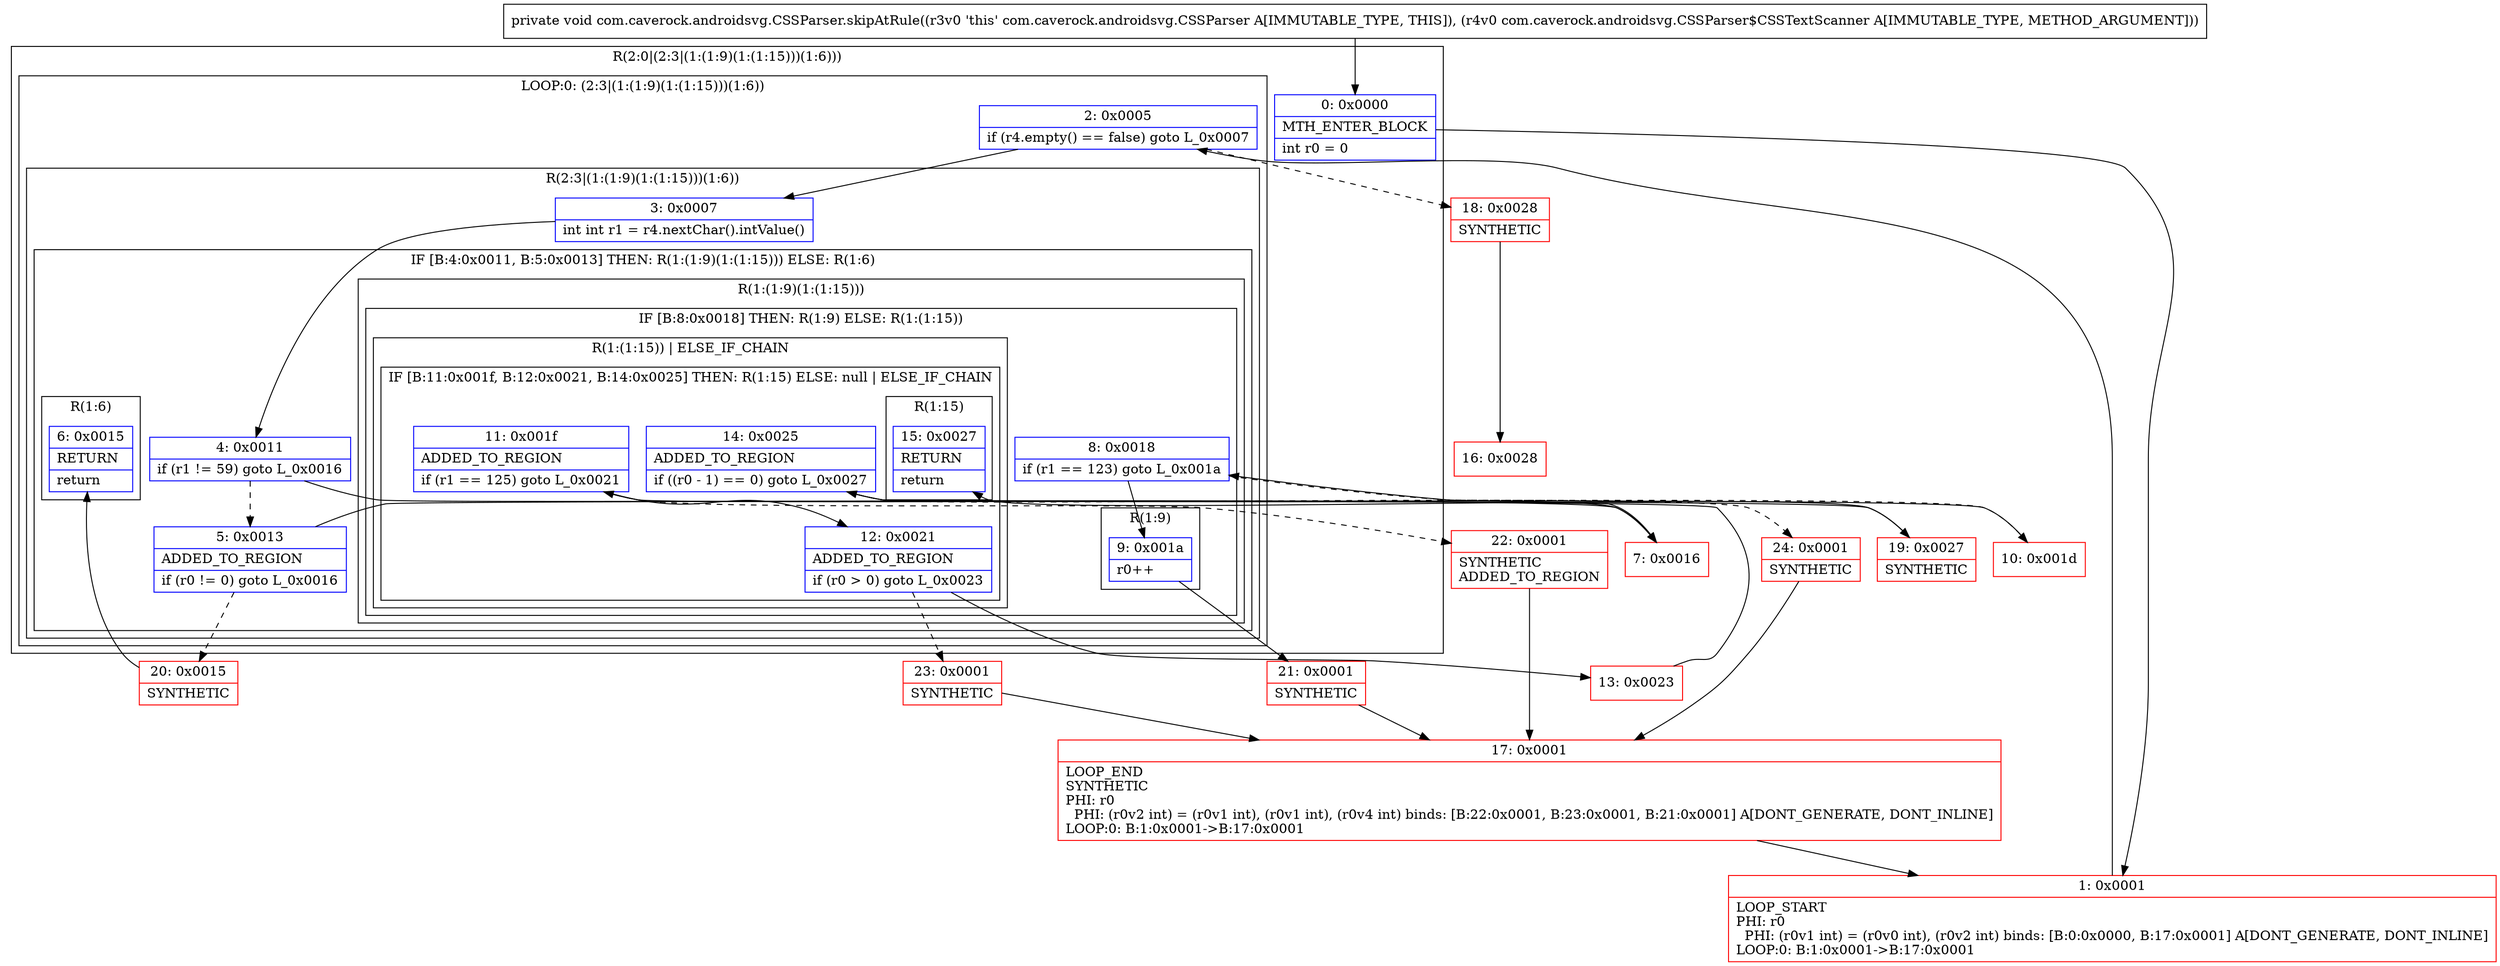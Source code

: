 digraph "CFG forcom.caverock.androidsvg.CSSParser.skipAtRule(Lcom\/caverock\/androidsvg\/CSSParser$CSSTextScanner;)V" {
subgraph cluster_Region_204038950 {
label = "R(2:0|(2:3|(1:(1:9)(1:(1:15)))(1:6)))";
node [shape=record,color=blue];
Node_0 [shape=record,label="{0\:\ 0x0000|MTH_ENTER_BLOCK\l|int r0 = 0\l}"];
subgraph cluster_LoopRegion_2111960852 {
label = "LOOP:0: (2:3|(1:(1:9)(1:(1:15)))(1:6))";
node [shape=record,color=blue];
Node_2 [shape=record,label="{2\:\ 0x0005|if (r4.empty() == false) goto L_0x0007\l}"];
subgraph cluster_Region_220138431 {
label = "R(2:3|(1:(1:9)(1:(1:15)))(1:6))";
node [shape=record,color=blue];
Node_3 [shape=record,label="{3\:\ 0x0007|int int r1 = r4.nextChar().intValue()\l}"];
subgraph cluster_IfRegion_1920892291 {
label = "IF [B:4:0x0011, B:5:0x0013] THEN: R(1:(1:9)(1:(1:15))) ELSE: R(1:6)";
node [shape=record,color=blue];
Node_4 [shape=record,label="{4\:\ 0x0011|if (r1 != 59) goto L_0x0016\l}"];
Node_5 [shape=record,label="{5\:\ 0x0013|ADDED_TO_REGION\l|if (r0 != 0) goto L_0x0016\l}"];
subgraph cluster_Region_691472746 {
label = "R(1:(1:9)(1:(1:15)))";
node [shape=record,color=blue];
subgraph cluster_IfRegion_650829175 {
label = "IF [B:8:0x0018] THEN: R(1:9) ELSE: R(1:(1:15))";
node [shape=record,color=blue];
Node_8 [shape=record,label="{8\:\ 0x0018|if (r1 == 123) goto L_0x001a\l}"];
subgraph cluster_Region_246720850 {
label = "R(1:9)";
node [shape=record,color=blue];
Node_9 [shape=record,label="{9\:\ 0x001a|r0++\l}"];
}
subgraph cluster_Region_1580192220 {
label = "R(1:(1:15)) | ELSE_IF_CHAIN\l";
node [shape=record,color=blue];
subgraph cluster_IfRegion_1248358791 {
label = "IF [B:11:0x001f, B:12:0x0021, B:14:0x0025] THEN: R(1:15) ELSE: null | ELSE_IF_CHAIN\l";
node [shape=record,color=blue];
Node_11 [shape=record,label="{11\:\ 0x001f|ADDED_TO_REGION\l|if (r1 == 125) goto L_0x0021\l}"];
Node_12 [shape=record,label="{12\:\ 0x0021|ADDED_TO_REGION\l|if (r0 \> 0) goto L_0x0023\l}"];
Node_14 [shape=record,label="{14\:\ 0x0025|ADDED_TO_REGION\l|if ((r0 \- 1) == 0) goto L_0x0027\l}"];
subgraph cluster_Region_226878010 {
label = "R(1:15)";
node [shape=record,color=blue];
Node_15 [shape=record,label="{15\:\ 0x0027|RETURN\l|return\l}"];
}
}
}
}
}
subgraph cluster_Region_2133781961 {
label = "R(1:6)";
node [shape=record,color=blue];
Node_6 [shape=record,label="{6\:\ 0x0015|RETURN\l|return\l}"];
}
}
}
}
}
Node_1 [shape=record,color=red,label="{1\:\ 0x0001|LOOP_START\lPHI: r0 \l  PHI: (r0v1 int) = (r0v0 int), (r0v2 int) binds: [B:0:0x0000, B:17:0x0001] A[DONT_GENERATE, DONT_INLINE]\lLOOP:0: B:1:0x0001\-\>B:17:0x0001\l}"];
Node_7 [shape=record,color=red,label="{7\:\ 0x0016}"];
Node_10 [shape=record,color=red,label="{10\:\ 0x001d}"];
Node_13 [shape=record,color=red,label="{13\:\ 0x0023}"];
Node_16 [shape=record,color=red,label="{16\:\ 0x0028}"];
Node_17 [shape=record,color=red,label="{17\:\ 0x0001|LOOP_END\lSYNTHETIC\lPHI: r0 \l  PHI: (r0v2 int) = (r0v1 int), (r0v1 int), (r0v4 int) binds: [B:22:0x0001, B:23:0x0001, B:21:0x0001] A[DONT_GENERATE, DONT_INLINE]\lLOOP:0: B:1:0x0001\-\>B:17:0x0001\l}"];
Node_18 [shape=record,color=red,label="{18\:\ 0x0028|SYNTHETIC\l}"];
Node_19 [shape=record,color=red,label="{19\:\ 0x0027|SYNTHETIC\l}"];
Node_20 [shape=record,color=red,label="{20\:\ 0x0015|SYNTHETIC\l}"];
Node_21 [shape=record,color=red,label="{21\:\ 0x0001|SYNTHETIC\l}"];
Node_22 [shape=record,color=red,label="{22\:\ 0x0001|SYNTHETIC\lADDED_TO_REGION\l}"];
Node_23 [shape=record,color=red,label="{23\:\ 0x0001|SYNTHETIC\l}"];
Node_24 [shape=record,color=red,label="{24\:\ 0x0001|SYNTHETIC\l}"];
MethodNode[shape=record,label="{private void com.caverock.androidsvg.CSSParser.skipAtRule((r3v0 'this' com.caverock.androidsvg.CSSParser A[IMMUTABLE_TYPE, THIS]), (r4v0 com.caverock.androidsvg.CSSParser$CSSTextScanner A[IMMUTABLE_TYPE, METHOD_ARGUMENT])) }"];
MethodNode -> Node_0;
Node_0 -> Node_1;
Node_2 -> Node_3;
Node_2 -> Node_18[style=dashed];
Node_3 -> Node_4;
Node_4 -> Node_5[style=dashed];
Node_4 -> Node_7;
Node_5 -> Node_7;
Node_5 -> Node_20[style=dashed];
Node_8 -> Node_9;
Node_8 -> Node_10[style=dashed];
Node_9 -> Node_21;
Node_11 -> Node_12;
Node_11 -> Node_22[style=dashed];
Node_12 -> Node_13;
Node_12 -> Node_23[style=dashed];
Node_14 -> Node_19;
Node_14 -> Node_24[style=dashed];
Node_1 -> Node_2;
Node_7 -> Node_8;
Node_10 -> Node_11;
Node_13 -> Node_14;
Node_17 -> Node_1;
Node_18 -> Node_16;
Node_19 -> Node_15;
Node_20 -> Node_6;
Node_21 -> Node_17;
Node_22 -> Node_17;
Node_23 -> Node_17;
Node_24 -> Node_17;
}

